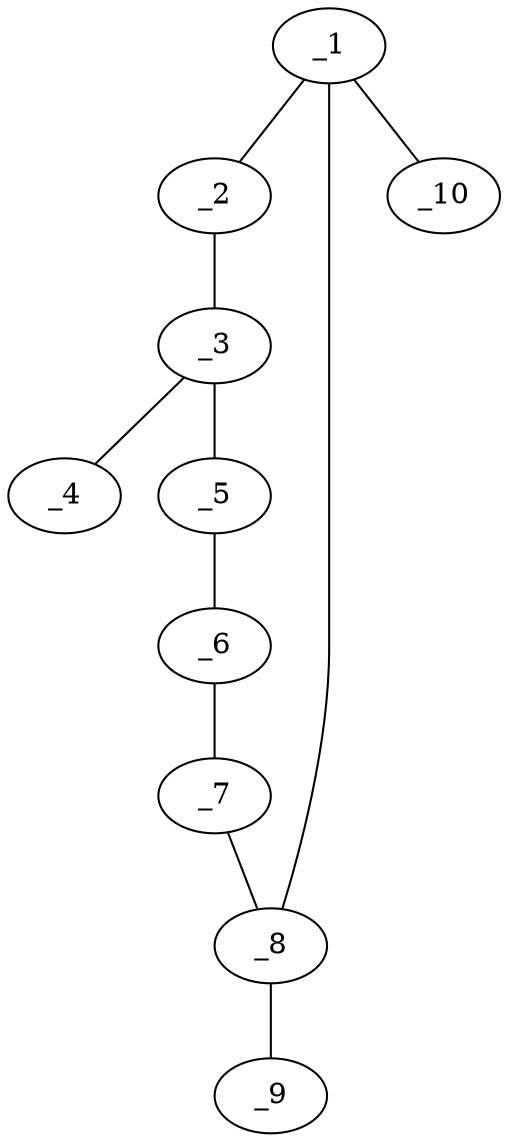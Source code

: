 graph molid628999 {
	_1	 [charge=0,
		chem=1,
		symbol="C  ",
		x="4.1906",
		y="-0.2078"];
	_2	 [charge=0,
		chem=1,
		symbol="C  ",
		x="3.7568",
		y="0.6932"];
	_1 -- _2	 [valence=1];
	_8	 [charge=0,
		chem=1,
		symbol="C  ",
		x="3.7568",
		y="-1.1088"];
	_1 -- _8	 [valence=1];
	_10	 [charge=0,
		chem=2,
		symbol="O  ",
		x="5.1906",
		y="-0.2078"];
	_1 -- _10	 [valence=2];
	_3	 [charge=0,
		chem=1,
		symbol="C  ",
		x="2.7818",
		y="0.9157"];
	_2 -- _3	 [valence=2];
	_4	 [charge=0,
		chem=1,
		symbol="C  ",
		x="2.5593",
		y="1.8906"];
	_3 -- _4	 [valence=1];
	_5	 [charge=0,
		chem=1,
		symbol="C  ",
		x=2,
		y="0.2922"];
	_3 -- _5	 [valence=1];
	_6	 [charge=0,
		chem=1,
		symbol="C  ",
		x=2,
		y="-0.7078"];
	_5 -- _6	 [valence=2];
	_7	 [charge=0,
		chem=1,
		symbol="C  ",
		x="2.7818",
		y="-1.3313"];
	_6 -- _7	 [valence=1];
	_7 -- _8	 [valence=2];
	_9	 [charge=0,
		chem=2,
		symbol="O  ",
		x="4.3803",
		y="-1.8906"];
	_8 -- _9	 [valence=1];
}
